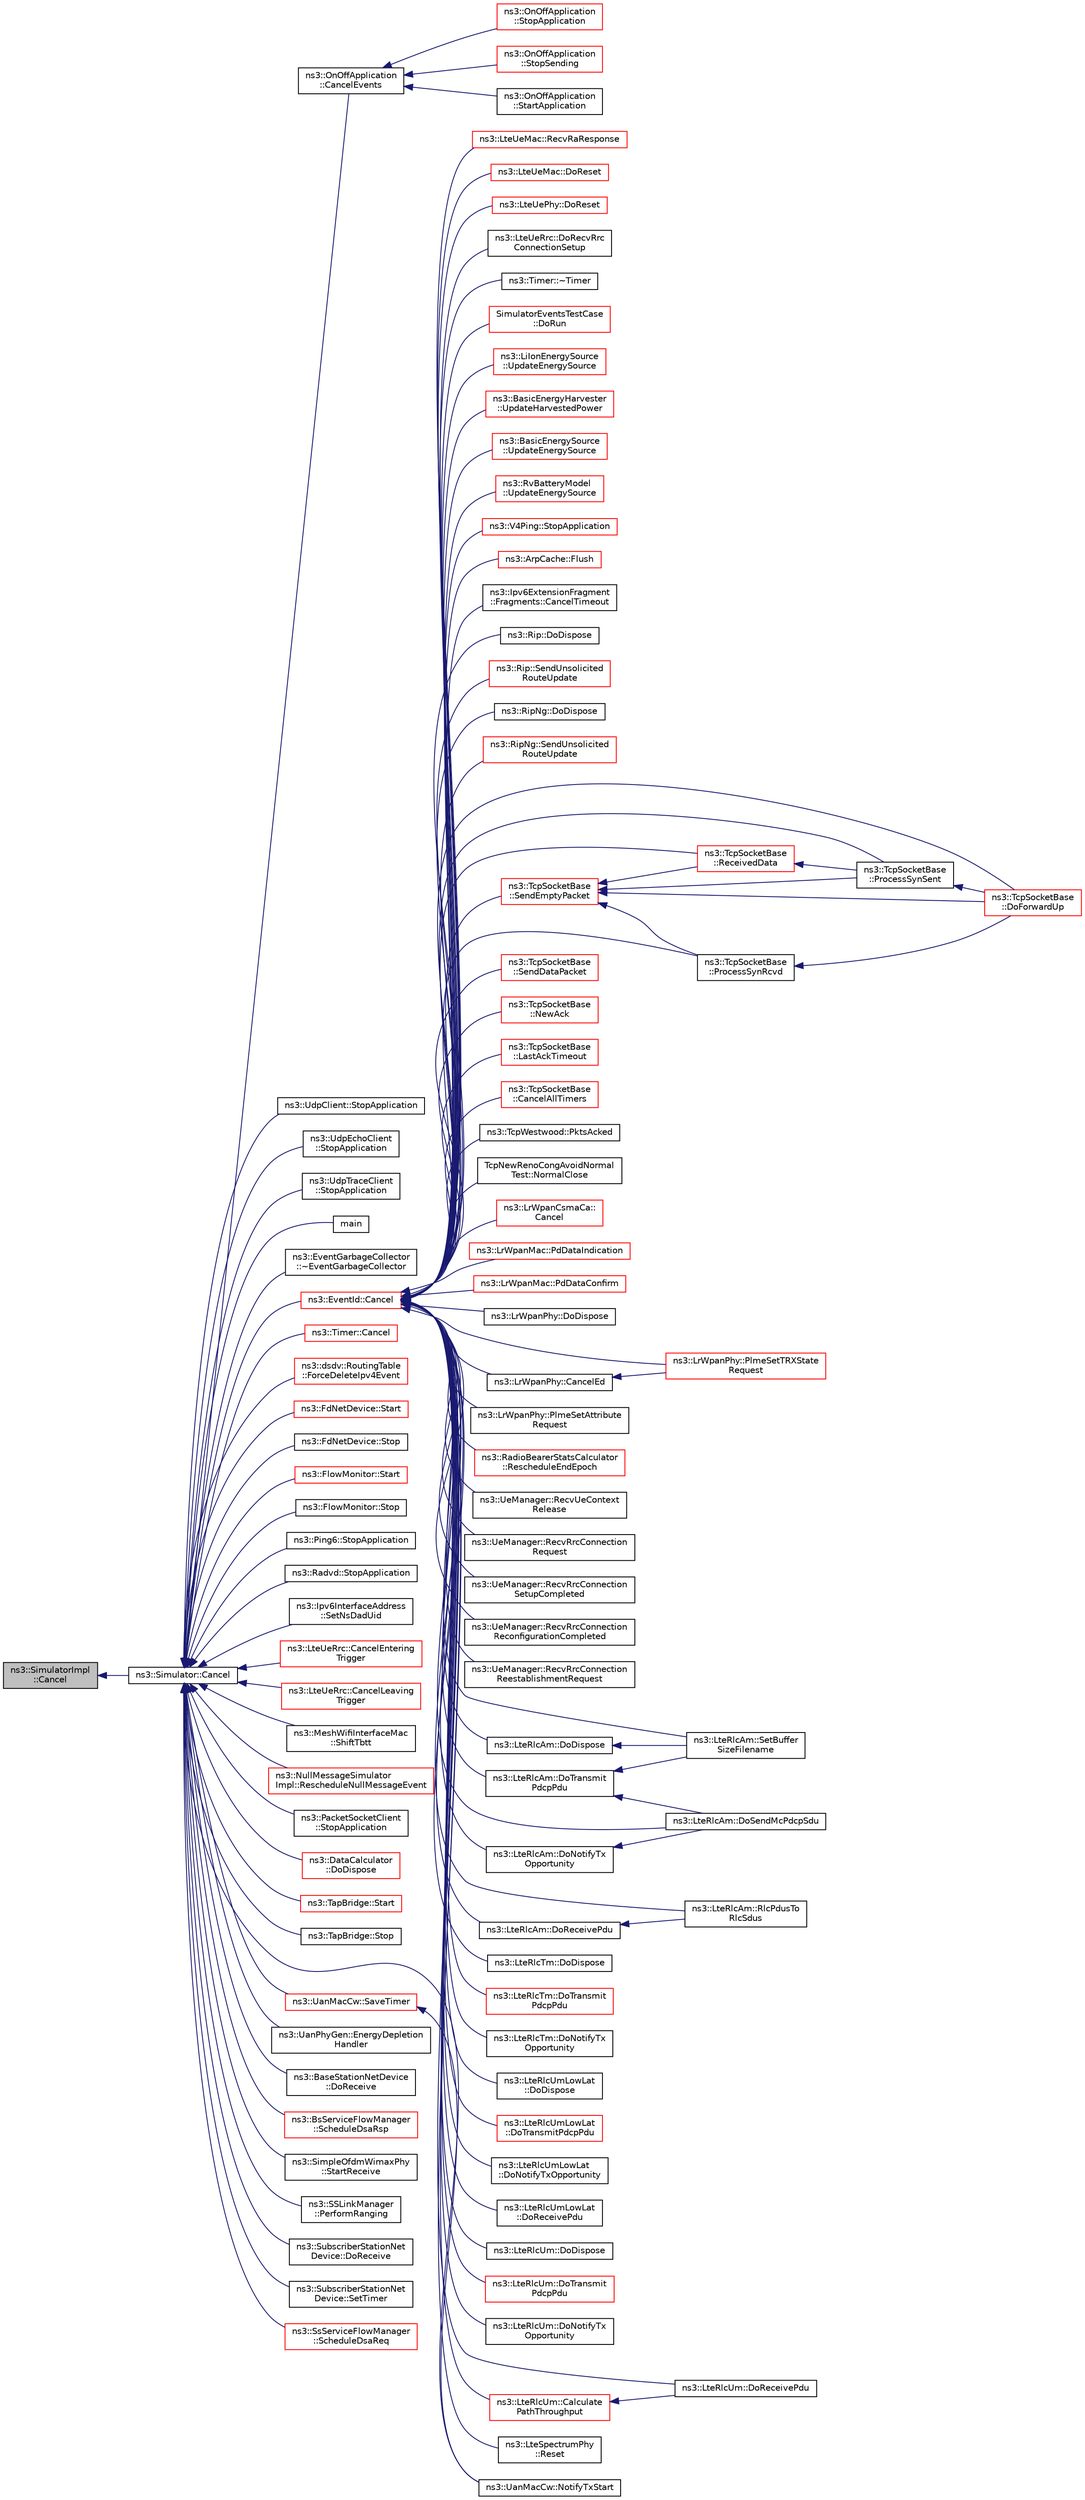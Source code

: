 digraph "ns3::SimulatorImpl::Cancel"
{
  edge [fontname="Helvetica",fontsize="10",labelfontname="Helvetica",labelfontsize="10"];
  node [fontname="Helvetica",fontsize="10",shape=record];
  rankdir="LR";
  Node1 [label="ns3::SimulatorImpl\l::Cancel",height=0.2,width=0.4,color="black", fillcolor="grey75", style="filled", fontcolor="black"];
  Node1 -> Node2 [dir="back",color="midnightblue",fontsize="10",style="solid"];
  Node2 [label="ns3::Simulator::Cancel",height=0.2,width=0.4,color="black", fillcolor="white", style="filled",URL="$d7/deb/classns3_1_1Simulator.html#a1b903a62d6117ef28f7ba3c6500689bf"];
  Node2 -> Node3 [dir="back",color="midnightblue",fontsize="10",style="solid"];
  Node3 [label="ns3::OnOffApplication\l::CancelEvents",height=0.2,width=0.4,color="black", fillcolor="white", style="filled",URL="$dc/d04/classns3_1_1OnOffApplication.html#afb253c6f54b73e7ca4599ad5541bce5c",tooltip="Cancel all pending events. "];
  Node3 -> Node4 [dir="back",color="midnightblue",fontsize="10",style="solid"];
  Node4 [label="ns3::OnOffApplication\l::StartApplication",height=0.2,width=0.4,color="black", fillcolor="white", style="filled",URL="$dc/d04/classns3_1_1OnOffApplication.html#a0d9d5f0f60ec877c788c5c0e55c9587b",tooltip="Application specific startup code. "];
  Node3 -> Node5 [dir="back",color="midnightblue",fontsize="10",style="solid"];
  Node5 [label="ns3::OnOffApplication\l::StopApplication",height=0.2,width=0.4,color="red", fillcolor="white", style="filled",URL="$dc/d04/classns3_1_1OnOffApplication.html#a944980f8e00a8dcfb14fd4d915396ef7",tooltip="Application specific shutdown code. "];
  Node3 -> Node6 [dir="back",color="midnightblue",fontsize="10",style="solid"];
  Node6 [label="ns3::OnOffApplication\l::StopSending",height=0.2,width=0.4,color="red", fillcolor="white", style="filled",URL="$dc/d04/classns3_1_1OnOffApplication.html#ab84ce405602879567f051a16ff8518a8",tooltip="Start an Off period. "];
  Node2 -> Node7 [dir="back",color="midnightblue",fontsize="10",style="solid"];
  Node7 [label="ns3::UdpClient::StopApplication",height=0.2,width=0.4,color="black", fillcolor="white", style="filled",URL="$de/da9/classns3_1_1UdpClient.html#affb385b7a19c3dc83359787d55226712",tooltip="Application specific shutdown code. "];
  Node2 -> Node8 [dir="back",color="midnightblue",fontsize="10",style="solid"];
  Node8 [label="ns3::UdpEchoClient\l::StopApplication",height=0.2,width=0.4,color="black", fillcolor="white", style="filled",URL="$de/d6b/classns3_1_1UdpEchoClient.html#ae7aba9059fa05430d62583804f1504c6",tooltip="Application specific shutdown code. "];
  Node2 -> Node9 [dir="back",color="midnightblue",fontsize="10",style="solid"];
  Node9 [label="ns3::UdpTraceClient\l::StopApplication",height=0.2,width=0.4,color="black", fillcolor="white", style="filled",URL="$d4/d5a/structns3_1_1UdpTraceClient.html#a29693203c27eb211932a0955934bfe7f",tooltip="Application specific shutdown code. "];
  Node2 -> Node10 [dir="back",color="midnightblue",fontsize="10",style="solid"];
  Node10 [label="main",height=0.2,width=0.4,color="black", fillcolor="white", style="filled",URL="$da/d5a/sample-simulator_8cc.html#a0ddf1224851353fc92bfbff6f499fa97"];
  Node2 -> Node11 [dir="back",color="midnightblue",fontsize="10",style="solid"];
  Node11 [label="ns3::EventGarbageCollector\l::~EventGarbageCollector",height=0.2,width=0.4,color="black", fillcolor="white", style="filled",URL="$df/d4e/classns3_1_1EventGarbageCollector.html#ad77d417d7db0bf411456bc8f94bd2b90"];
  Node2 -> Node12 [dir="back",color="midnightblue",fontsize="10",style="solid"];
  Node12 [label="ns3::EventId::Cancel",height=0.2,width=0.4,color="red", fillcolor="white", style="filled",URL="$d1/df8/classns3_1_1EventId.html#a993ae94e48e014e1afd47edb16db7a11"];
  Node12 -> Node13 [dir="back",color="midnightblue",fontsize="10",style="solid"];
  Node13 [label="ns3::Timer::~Timer",height=0.2,width=0.4,color="black", fillcolor="white", style="filled",URL="$d0/d3e/classns3_1_1Timer.html#a28be7e74382598fc10b3f4424c62bb41"];
  Node12 -> Node14 [dir="back",color="midnightblue",fontsize="10",style="solid"];
  Node14 [label="SimulatorEventsTestCase\l::DoRun",height=0.2,width=0.4,color="red", fillcolor="white", style="filled",URL="$da/dc2/classSimulatorEventsTestCase.html#a00040d668dfec666439e200cbf653807",tooltip="Implementation to actually run this TestCase. "];
  Node12 -> Node15 [dir="back",color="midnightblue",fontsize="10",style="solid"];
  Node15 [label="ns3::LiIonEnergySource\l::UpdateEnergySource",height=0.2,width=0.4,color="red", fillcolor="white", style="filled",URL="$dd/d9d/classns3_1_1LiIonEnergySource.html#a189ac70234f5af2d1b1457ea43bd1b9f"];
  Node12 -> Node16 [dir="back",color="midnightblue",fontsize="10",style="solid"];
  Node16 [label="ns3::BasicEnergyHarvester\l::UpdateHarvestedPower",height=0.2,width=0.4,color="red", fillcolor="white", style="filled",URL="$d5/df9/classns3_1_1BasicEnergyHarvester.html#aa1a0d934e9024f469a6b06b3b960f34e"];
  Node12 -> Node17 [dir="back",color="midnightblue",fontsize="10",style="solid"];
  Node17 [label="ns3::BasicEnergySource\l::UpdateEnergySource",height=0.2,width=0.4,color="red", fillcolor="white", style="filled",URL="$d1/db4/classns3_1_1BasicEnergySource.html#a184cad1de97de7162e18f976d987bdaf"];
  Node12 -> Node18 [dir="back",color="midnightblue",fontsize="10",style="solid"];
  Node18 [label="ns3::RvBatteryModel\l::UpdateEnergySource",height=0.2,width=0.4,color="red", fillcolor="white", style="filled",URL="$db/db8/classns3_1_1RvBatteryModel.html#ac0885eeb1b510ffe52531e7e68039d3e"];
  Node12 -> Node19 [dir="back",color="midnightblue",fontsize="10",style="solid"];
  Node19 [label="ns3::V4Ping::StopApplication",height=0.2,width=0.4,color="red", fillcolor="white", style="filled",URL="$d3/da5/classns3_1_1V4Ping.html#afbf27c64128d147b0d51dfa09ce7b1c8",tooltip="Application specific shutdown code. "];
  Node12 -> Node20 [dir="back",color="midnightblue",fontsize="10",style="solid"];
  Node20 [label="ns3::ArpCache::Flush",height=0.2,width=0.4,color="red", fillcolor="white", style="filled",URL="$d4/d81/classns3_1_1ArpCache.html#a7feb098de790b3ed4383dd73a11d856c",tooltip="Clear the ArpCache of all entries. "];
  Node12 -> Node21 [dir="back",color="midnightblue",fontsize="10",style="solid"];
  Node21 [label="ns3::Ipv6ExtensionFragment\l::Fragments::CancelTimeout",height=0.2,width=0.4,color="black", fillcolor="white", style="filled",URL="$d6/d8c/classns3_1_1Ipv6ExtensionFragment_1_1Fragments.html#aa7e326cb73365750954b9b01377287a2",tooltip="Cancel the timeout event. "];
  Node12 -> Node22 [dir="back",color="midnightblue",fontsize="10",style="solid"];
  Node22 [label="ns3::Rip::DoDispose",height=0.2,width=0.4,color="black", fillcolor="white", style="filled",URL="$d7/d2b/classns3_1_1Rip.html#a4b7ea6fdc9d480f3ed80c3daeb946818",tooltip="Dispose this object. "];
  Node12 -> Node23 [dir="back",color="midnightblue",fontsize="10",style="solid"];
  Node23 [label="ns3::Rip::SendUnsolicited\lRouteUpdate",height=0.2,width=0.4,color="red", fillcolor="white", style="filled",URL="$d7/d2b/classns3_1_1Rip.html#aea59ff20475f09e1783bc37d5a8531c0",tooltip="Send Unsolicited Routing Updates on all interfaces. "];
  Node12 -> Node24 [dir="back",color="midnightblue",fontsize="10",style="solid"];
  Node24 [label="ns3::RipNg::DoDispose",height=0.2,width=0.4,color="black", fillcolor="white", style="filled",URL="$da/d75/classns3_1_1RipNg.html#a052d51c5f6f76871e12491780ab3ebf5",tooltip="Dispose this object. "];
  Node12 -> Node25 [dir="back",color="midnightblue",fontsize="10",style="solid"];
  Node25 [label="ns3::RipNg::SendUnsolicited\lRouteUpdate",height=0.2,width=0.4,color="red", fillcolor="white", style="filled",URL="$da/d75/classns3_1_1RipNg.html#af4dc944e60808380f6c5af16bf867fdc",tooltip="Send Unsolicited Routing Updates on all interfaces. "];
  Node12 -> Node26 [dir="back",color="midnightblue",fontsize="10",style="solid"];
  Node26 [label="ns3::TcpSocketBase\l::DoForwardUp",height=0.2,width=0.4,color="red", fillcolor="white", style="filled",URL="$d1/d45/classns3_1_1TcpSocketBase.html#ad5e7b21b9e9371bf9c19da5d3c56aac1",tooltip="Called by TcpSocketBase::ForwardUp{,6}(). "];
  Node12 -> Node27 [dir="back",color="midnightblue",fontsize="10",style="solid"];
  Node27 [label="ns3::TcpSocketBase\l::ProcessSynSent",height=0.2,width=0.4,color="black", fillcolor="white", style="filled",URL="$d1/d45/classns3_1_1TcpSocketBase.html#a2e9b990c6a4d686291033a393290906b",tooltip="Received a packet upon SYN_SENT. "];
  Node27 -> Node26 [dir="back",color="midnightblue",fontsize="10",style="solid"];
  Node12 -> Node28 [dir="back",color="midnightblue",fontsize="10",style="solid"];
  Node28 [label="ns3::TcpSocketBase\l::ProcessSynRcvd",height=0.2,width=0.4,color="black", fillcolor="white", style="filled",URL="$d1/d45/classns3_1_1TcpSocketBase.html#a69113acf27c4b8267c9e107a5dca7cc1",tooltip="Received a packet upon SYN_RCVD. "];
  Node28 -> Node26 [dir="back",color="midnightblue",fontsize="10",style="solid"];
  Node12 -> Node29 [dir="back",color="midnightblue",fontsize="10",style="solid"];
  Node29 [label="ns3::TcpSocketBase\l::SendEmptyPacket",height=0.2,width=0.4,color="red", fillcolor="white", style="filled",URL="$d1/d45/classns3_1_1TcpSocketBase.html#aa858913c9a4480a14d293f1014905b3e",tooltip="Send a empty packet that carries a flag, e.g., ACK. "];
  Node29 -> Node26 [dir="back",color="midnightblue",fontsize="10",style="solid"];
  Node29 -> Node27 [dir="back",color="midnightblue",fontsize="10",style="solid"];
  Node29 -> Node28 [dir="back",color="midnightblue",fontsize="10",style="solid"];
  Node29 -> Node30 [dir="back",color="midnightblue",fontsize="10",style="solid"];
  Node30 [label="ns3::TcpSocketBase\l::ReceivedData",height=0.2,width=0.4,color="red", fillcolor="white", style="filled",URL="$d1/d45/classns3_1_1TcpSocketBase.html#a479e1a8be1ee1b169f87e57a4dc6f73c",tooltip="Recv of a data, put into buffer, call L7 to get it if necessary. "];
  Node30 -> Node27 [dir="back",color="midnightblue",fontsize="10",style="solid"];
  Node12 -> Node31 [dir="back",color="midnightblue",fontsize="10",style="solid"];
  Node31 [label="ns3::TcpSocketBase\l::SendDataPacket",height=0.2,width=0.4,color="red", fillcolor="white", style="filled",URL="$d1/d45/classns3_1_1TcpSocketBase.html#a677488c04da1df87f916953a40e1bd64",tooltip="Extract at most maxSize bytes from the TxBuffer at sequence seq, add the TCP header, and send to TcpL4Protocol. "];
  Node12 -> Node30 [dir="back",color="midnightblue",fontsize="10",style="solid"];
  Node12 -> Node32 [dir="back",color="midnightblue",fontsize="10",style="solid"];
  Node32 [label="ns3::TcpSocketBase\l::NewAck",height=0.2,width=0.4,color="red", fillcolor="white", style="filled",URL="$d1/d45/classns3_1_1TcpSocketBase.html#a13401dd51854607d0521a35bf2622761",tooltip="Update buffers w.r.t. ACK. "];
  Node12 -> Node33 [dir="back",color="midnightblue",fontsize="10",style="solid"];
  Node33 [label="ns3::TcpSocketBase\l::LastAckTimeout",height=0.2,width=0.4,color="red", fillcolor="white", style="filled",URL="$d1/d45/classns3_1_1TcpSocketBase.html#affa65b010fdc8c5f32105f5c8279f50d",tooltip="Timeout at LAST_ACK, close the connection. "];
  Node12 -> Node34 [dir="back",color="midnightblue",fontsize="10",style="solid"];
  Node34 [label="ns3::TcpSocketBase\l::CancelAllTimers",height=0.2,width=0.4,color="red", fillcolor="white", style="filled",URL="$d1/d45/classns3_1_1TcpSocketBase.html#a8dc4de52308fc01262a8c06ae0bcccc5",tooltip="Cancel all timer when endpoint is deleted. "];
  Node12 -> Node35 [dir="back",color="midnightblue",fontsize="10",style="solid"];
  Node35 [label="ns3::TcpWestwood::PktsAcked",height=0.2,width=0.4,color="black", fillcolor="white", style="filled",URL="$de/d56/classns3_1_1TcpWestwood.html#a5e7c9809e45567a0492a685db4b59251",tooltip="Timing information on received ACK. "];
  Node12 -> Node36 [dir="back",color="midnightblue",fontsize="10",style="solid"];
  Node36 [label="TcpNewRenoCongAvoidNormal\lTest::NormalClose",height=0.2,width=0.4,color="black", fillcolor="white", style="filled",URL="$d6/d46/classTcpNewRenoCongAvoidNormalTest.html#a33afb3bc951667bb6d37248e7d57b36b",tooltip="Socket closed normally. "];
  Node12 -> Node37 [dir="back",color="midnightblue",fontsize="10",style="solid"];
  Node37 [label="ns3::LrWpanCsmaCa::\lCancel",height=0.2,width=0.4,color="red", fillcolor="white", style="filled",URL="$df/d61/classns3_1_1LrWpanCsmaCa.html#a7de1debe254ffb064e3c35b159b694a9"];
  Node12 -> Node38 [dir="back",color="midnightblue",fontsize="10",style="solid"];
  Node38 [label="ns3::LrWpanMac::PdDataIndication",height=0.2,width=0.4,color="red", fillcolor="white", style="filled",URL="$db/d57/classns3_1_1LrWpanMac.html#a71139cc1bd26ab1c0a9c2e7791631389"];
  Node12 -> Node39 [dir="back",color="midnightblue",fontsize="10",style="solid"];
  Node39 [label="ns3::LrWpanMac::PdDataConfirm",height=0.2,width=0.4,color="red", fillcolor="white", style="filled",URL="$db/d57/classns3_1_1LrWpanMac.html#ac81207dec57efdb50dc4b1132e68399f"];
  Node12 -> Node40 [dir="back",color="midnightblue",fontsize="10",style="solid"];
  Node40 [label="ns3::LrWpanPhy::DoDispose",height=0.2,width=0.4,color="black", fillcolor="white", style="filled",URL="$d6/d61/classns3_1_1LrWpanPhy.html#acb5cbcd11fdc3712f5a577f3c03849a7"];
  Node12 -> Node41 [dir="back",color="midnightblue",fontsize="10",style="solid"];
  Node41 [label="ns3::LrWpanPhy::PlmeSetTRXState\lRequest",height=0.2,width=0.4,color="red", fillcolor="white", style="filled",URL="$d6/d61/classns3_1_1LrWpanPhy.html#a250bd133e6781745e652c8f3a3c7badc"];
  Node12 -> Node42 [dir="back",color="midnightblue",fontsize="10",style="solid"];
  Node42 [label="ns3::LrWpanPhy::PlmeSetAttribute\lRequest",height=0.2,width=0.4,color="black", fillcolor="white", style="filled",URL="$d6/d61/classns3_1_1LrWpanPhy.html#ab535125df10aec4ccfe0b49d970aa117"];
  Node12 -> Node43 [dir="back",color="midnightblue",fontsize="10",style="solid"];
  Node43 [label="ns3::LrWpanPhy::CancelEd",height=0.2,width=0.4,color="black", fillcolor="white", style="filled",URL="$d6/d61/classns3_1_1LrWpanPhy.html#af05ebca568ec11ec5621f9d361d77295"];
  Node43 -> Node41 [dir="back",color="midnightblue",fontsize="10",style="solid"];
  Node12 -> Node44 [dir="back",color="midnightblue",fontsize="10",style="solid"];
  Node44 [label="ns3::RadioBearerStatsCalculator\l::RescheduleEndEpoch",height=0.2,width=0.4,color="red", fillcolor="white", style="filled",URL="$da/d14/classns3_1_1RadioBearerStatsCalculator.html#a1c0896f7d48a7b0d342c87f1755ffd68"];
  Node12 -> Node45 [dir="back",color="midnightblue",fontsize="10",style="solid"];
  Node45 [label="ns3::UeManager::RecvUeContext\lRelease",height=0.2,width=0.4,color="black", fillcolor="white", style="filled",URL="$de/d99/classns3_1_1UeManager.html#a09e6e92b47575fa170d0b0e4d149c31d"];
  Node12 -> Node46 [dir="back",color="midnightblue",fontsize="10",style="solid"];
  Node46 [label="ns3::UeManager::RecvRrcConnection\lRequest",height=0.2,width=0.4,color="black", fillcolor="white", style="filled",URL="$de/d99/classns3_1_1UeManager.html#af0959818ae542240ccf1caa2b3da19ab",tooltip="Part of the RRC protocol. Implement the LteEnbRrcSapProvider::RecvRrcConnectionRequest interface..."];
  Node12 -> Node47 [dir="back",color="midnightblue",fontsize="10",style="solid"];
  Node47 [label="ns3::UeManager::RecvRrcConnection\lSetupCompleted",height=0.2,width=0.4,color="black", fillcolor="white", style="filled",URL="$de/d99/classns3_1_1UeManager.html#a603086a2beb1901cad3f30c6bfd32544",tooltip="Part of the RRC protocol. Implement the LteEnbRrcSapProvider::RecvRrcConnectionSetupCompleted interfa..."];
  Node12 -> Node48 [dir="back",color="midnightblue",fontsize="10",style="solid"];
  Node48 [label="ns3::UeManager::RecvRrcConnection\lReconfigurationCompleted",height=0.2,width=0.4,color="black", fillcolor="white", style="filled",URL="$de/d99/classns3_1_1UeManager.html#a767171084a3ea38162758d145b705e2a",tooltip="Part of the RRC protocol. Implement the LteEnbRrcSapProvider::RecvRrcConnectionReconfigurationComplet..."];
  Node12 -> Node49 [dir="back",color="midnightblue",fontsize="10",style="solid"];
  Node49 [label="ns3::UeManager::RecvRrcConnection\lReestablishmentRequest",height=0.2,width=0.4,color="black", fillcolor="white", style="filled",URL="$de/d99/classns3_1_1UeManager.html#a02513c99e18c815fc58a05e4b135ecfa",tooltip="Part of the RRC protocol. Implement the LteEnbRrcSapProvider::RecvRrcConnectionReestablishmentRequest..."];
  Node12 -> Node50 [dir="back",color="midnightblue",fontsize="10",style="solid"];
  Node50 [label="ns3::LteRlcAm::DoDispose",height=0.2,width=0.4,color="black", fillcolor="white", style="filled",URL="$d0/d4c/classns3_1_1LteRlcAm.html#a4feb3735466918c203800a129554173c"];
  Node50 -> Node51 [dir="back",color="midnightblue",fontsize="10",style="solid"];
  Node51 [label="ns3::LteRlcAm::SetBuffer\lSizeFilename",height=0.2,width=0.4,color="black", fillcolor="white", style="filled",URL="$d0/d4c/classns3_1_1LteRlcAm.html#a8dc824904cb52c426acc6b778c05eab5"];
  Node12 -> Node52 [dir="back",color="midnightblue",fontsize="10",style="solid"];
  Node52 [label="ns3::LteRlcAm::DoTransmit\lPdcpPdu",height=0.2,width=0.4,color="black", fillcolor="white", style="filled",URL="$d0/d4c/classns3_1_1LteRlcAm.html#a08891c18fe319cee6eede513a65a892b"];
  Node52 -> Node51 [dir="back",color="midnightblue",fontsize="10",style="solid"];
  Node52 -> Node53 [dir="back",color="midnightblue",fontsize="10",style="solid"];
  Node53 [label="ns3::LteRlcAm::DoSendMcPdcpSdu",height=0.2,width=0.4,color="black", fillcolor="white", style="filled",URL="$d0/d4c/classns3_1_1LteRlcAm.html#a82f906888a397ccda58483840418c7e8"];
  Node12 -> Node54 [dir="back",color="midnightblue",fontsize="10",style="solid"];
  Node54 [label="ns3::LteRlcAm::DoNotifyTx\lOpportunity",height=0.2,width=0.4,color="black", fillcolor="white", style="filled",URL="$d0/d4c/classns3_1_1LteRlcAm.html#a3ab44d9541efaa52821f93075eb769f1"];
  Node54 -> Node53 [dir="back",color="midnightblue",fontsize="10",style="solid"];
  Node12 -> Node55 [dir="back",color="midnightblue",fontsize="10",style="solid"];
  Node55 [label="ns3::LteRlcAm::DoReceivePdu",height=0.2,width=0.4,color="black", fillcolor="white", style="filled",URL="$d0/d4c/classns3_1_1LteRlcAm.html#a9351b349aef796a3cda5946574e9435f"];
  Node55 -> Node56 [dir="back",color="midnightblue",fontsize="10",style="solid"];
  Node56 [label="ns3::LteRlcAm::RlcPdusTo\lRlcSdus",height=0.2,width=0.4,color="black", fillcolor="white", style="filled",URL="$d0/d4c/classns3_1_1LteRlcAm.html#a5ea384363b8fa99b66f9eaad80edc2cc"];
  Node12 -> Node51 [dir="back",color="midnightblue",fontsize="10",style="solid"];
  Node12 -> Node53 [dir="back",color="midnightblue",fontsize="10",style="solid"];
  Node12 -> Node56 [dir="back",color="midnightblue",fontsize="10",style="solid"];
  Node12 -> Node57 [dir="back",color="midnightblue",fontsize="10",style="solid"];
  Node57 [label="ns3::LteRlcTm::DoDispose",height=0.2,width=0.4,color="black", fillcolor="white", style="filled",URL="$d1/d86/classns3_1_1LteRlcTm.html#a8e64bf6a5291d7a8476ca990fc0611c0"];
  Node12 -> Node58 [dir="back",color="midnightblue",fontsize="10",style="solid"];
  Node58 [label="ns3::LteRlcTm::DoTransmit\lPdcpPdu",height=0.2,width=0.4,color="red", fillcolor="white", style="filled",URL="$d1/d86/classns3_1_1LteRlcTm.html#a9c3f90afde1ca6665a9744a648e1dc9b"];
  Node12 -> Node59 [dir="back",color="midnightblue",fontsize="10",style="solid"];
  Node59 [label="ns3::LteRlcTm::DoNotifyTx\lOpportunity",height=0.2,width=0.4,color="black", fillcolor="white", style="filled",URL="$d1/d86/classns3_1_1LteRlcTm.html#aeb4bc654a99335459259c0f69650f79b"];
  Node12 -> Node60 [dir="back",color="midnightblue",fontsize="10",style="solid"];
  Node60 [label="ns3::LteRlcUmLowLat\l::DoDispose",height=0.2,width=0.4,color="black", fillcolor="white", style="filled",URL="$dd/df9/classns3_1_1LteRlcUmLowLat.html#a413065cdf00fd2fa2a9578ccbc7a5b31"];
  Node12 -> Node61 [dir="back",color="midnightblue",fontsize="10",style="solid"];
  Node61 [label="ns3::LteRlcUmLowLat\l::DoTransmitPdcpPdu",height=0.2,width=0.4,color="red", fillcolor="white", style="filled",URL="$dd/df9/classns3_1_1LteRlcUmLowLat.html#a570cdc49dbbc3de40fd81c5f31bfcdb9"];
  Node12 -> Node62 [dir="back",color="midnightblue",fontsize="10",style="solid"];
  Node62 [label="ns3::LteRlcUmLowLat\l::DoNotifyTxOpportunity",height=0.2,width=0.4,color="black", fillcolor="white", style="filled",URL="$dd/df9/classns3_1_1LteRlcUmLowLat.html#a7a317025c0a1ff42852387b6665fee30"];
  Node12 -> Node63 [dir="back",color="midnightblue",fontsize="10",style="solid"];
  Node63 [label="ns3::LteRlcUmLowLat\l::DoReceivePdu",height=0.2,width=0.4,color="black", fillcolor="white", style="filled",URL="$dd/df9/classns3_1_1LteRlcUmLowLat.html#a6af3b60ead539ac46666cb2e9b825eb3"];
  Node12 -> Node64 [dir="back",color="midnightblue",fontsize="10",style="solid"];
  Node64 [label="ns3::LteRlcUm::DoDispose",height=0.2,width=0.4,color="black", fillcolor="white", style="filled",URL="$db/d49/classns3_1_1LteRlcUm.html#ab83530e049aa5ff2a3a4dfdbf697d73a"];
  Node12 -> Node65 [dir="back",color="midnightblue",fontsize="10",style="solid"];
  Node65 [label="ns3::LteRlcUm::DoTransmit\lPdcpPdu",height=0.2,width=0.4,color="red", fillcolor="white", style="filled",URL="$db/d49/classns3_1_1LteRlcUm.html#ac7e23317792e8464ac9feafdcd7e1f74"];
  Node12 -> Node66 [dir="back",color="midnightblue",fontsize="10",style="solid"];
  Node66 [label="ns3::LteRlcUm::DoNotifyTx\lOpportunity",height=0.2,width=0.4,color="black", fillcolor="white", style="filled",URL="$db/d49/classns3_1_1LteRlcUm.html#a54a1abae2b97a8a060bc42b6abbf3af4"];
  Node12 -> Node67 [dir="back",color="midnightblue",fontsize="10",style="solid"];
  Node67 [label="ns3::LteRlcUm::DoReceivePdu",height=0.2,width=0.4,color="black", fillcolor="white", style="filled",URL="$db/d49/classns3_1_1LteRlcUm.html#aaba57757b1c5640b7bbe421efb82417a"];
  Node12 -> Node68 [dir="back",color="midnightblue",fontsize="10",style="solid"];
  Node68 [label="ns3::LteRlcUm::Calculate\lPathThroughput",height=0.2,width=0.4,color="red", fillcolor="white", style="filled",URL="$db/d49/classns3_1_1LteRlcUm.html#a54fff036c0cfaf8a314a375578f410bc"];
  Node68 -> Node67 [dir="back",color="midnightblue",fontsize="10",style="solid"];
  Node12 -> Node69 [dir="back",color="midnightblue",fontsize="10",style="solid"];
  Node69 [label="ns3::LteSpectrumPhy\l::Reset",height=0.2,width=0.4,color="black", fillcolor="white", style="filled",URL="$de/def/classns3_1_1LteSpectrumPhy.html#afa0806266a308e644b88f383c5586cc4"];
  Node12 -> Node70 [dir="back",color="midnightblue",fontsize="10",style="solid"];
  Node70 [label="ns3::LteUeMac::RecvRaResponse",height=0.2,width=0.4,color="red", fillcolor="white", style="filled",URL="$d2/d26/classns3_1_1LteUeMac.html#a77ec93865861de0a63e8ec82c129d5ef"];
  Node12 -> Node71 [dir="back",color="midnightblue",fontsize="10",style="solid"];
  Node71 [label="ns3::LteUeMac::DoReset",height=0.2,width=0.4,color="red", fillcolor="white", style="filled",URL="$d2/d26/classns3_1_1LteUeMac.html#ac09e77cbd0034771bc2419d43b2bb5d7"];
  Node12 -> Node72 [dir="back",color="midnightblue",fontsize="10",style="solid"];
  Node72 [label="ns3::LteUePhy::DoReset",height=0.2,width=0.4,color="red", fillcolor="white", style="filled",URL="$da/ddd/classns3_1_1LteUePhy.html#a59ebd3724b9823c6c724e31b0ebbe9b1"];
  Node12 -> Node73 [dir="back",color="midnightblue",fontsize="10",style="solid"];
  Node73 [label="ns3::LteUeRrc::DoRecvRrc\lConnectionSetup",height=0.2,width=0.4,color="black", fillcolor="white", style="filled",URL="$d7/d1c/classns3_1_1LteUeRrc.html#a3cfc766a9d059c1102ef7c2562dccdc9",tooltip="Part of the RRC protocol. Implement the LteUeRrcSapProvider::RecvRrcConnectionSetup interface..."];
  Node2 -> Node74 [dir="back",color="midnightblue",fontsize="10",style="solid"];
  Node74 [label="ns3::Timer::Cancel",height=0.2,width=0.4,color="red", fillcolor="white", style="filled",URL="$d0/d3e/classns3_1_1Timer.html#ac8261489cfc3361ab869ea2387cfc841"];
  Node2 -> Node75 [dir="back",color="midnightblue",fontsize="10",style="solid"];
  Node75 [label="ns3::dsdv::RoutingTable\l::ForceDeleteIpv4Event",height=0.2,width=0.4,color="red", fillcolor="white", style="filled",URL="$da/dc7/classns3_1_1dsdv_1_1RoutingTable.html#a39f4b7725caafbc6cd9f7c5821470d51"];
  Node2 -> Node76 [dir="back",color="midnightblue",fontsize="10",style="solid"];
  Node76 [label="ns3::FdNetDevice::Start",height=0.2,width=0.4,color="red", fillcolor="white", style="filled",URL="$d1/d50/classns3_1_1FdNetDevice.html#a32bda505142d81a4092048bf200ee6fc"];
  Node2 -> Node77 [dir="back",color="midnightblue",fontsize="10",style="solid"];
  Node77 [label="ns3::FdNetDevice::Stop",height=0.2,width=0.4,color="black", fillcolor="white", style="filled",URL="$d1/d50/classns3_1_1FdNetDevice.html#a6849d18a8f1ed78077207057dce6c7ca"];
  Node2 -> Node78 [dir="back",color="midnightblue",fontsize="10",style="solid"];
  Node78 [label="ns3::FlowMonitor::Start",height=0.2,width=0.4,color="red", fillcolor="white", style="filled",URL="$d7/d39/classns3_1_1FlowMonitor.html#a32cb7ddc6d0956518a59f7ed91de7f6d"];
  Node2 -> Node79 [dir="back",color="midnightblue",fontsize="10",style="solid"];
  Node79 [label="ns3::FlowMonitor::Stop",height=0.2,width=0.4,color="black", fillcolor="white", style="filled",URL="$d7/d39/classns3_1_1FlowMonitor.html#a8b6fba3b1978adf6747189d7b2a3d2cc"];
  Node2 -> Node80 [dir="back",color="midnightblue",fontsize="10",style="solid"];
  Node80 [label="ns3::Ping6::StopApplication",height=0.2,width=0.4,color="black", fillcolor="white", style="filled",URL="$d7/dc8/classns3_1_1Ping6.html#a825748c9021a08f526de4373a920861d",tooltip="Stop the application. "];
  Node2 -> Node81 [dir="back",color="midnightblue",fontsize="10",style="solid"];
  Node81 [label="ns3::Radvd::StopApplication",height=0.2,width=0.4,color="black", fillcolor="white", style="filled",URL="$d5/dd8/classns3_1_1Radvd.html#a8aaf0b7f7329e72a67f1293b01e60341",tooltip="Stop the application. "];
  Node2 -> Node82 [dir="back",color="midnightblue",fontsize="10",style="solid"];
  Node82 [label="ns3::Ipv6InterfaceAddress\l::SetNsDadUid",height=0.2,width=0.4,color="black", fillcolor="white", style="filled",URL="$dc/d62/classns3_1_1Ipv6InterfaceAddress.html#a4c0796f13049e78011b78dcfff02826a",tooltip="Set the latest DAD probe packet UID. "];
  Node2 -> Node83 [dir="back",color="midnightblue",fontsize="10",style="solid"];
  Node83 [label="ns3::LteUeRrc::CancelEntering\lTrigger",height=0.2,width=0.4,color="red", fillcolor="white", style="filled",URL="$d7/d1c/classns3_1_1LteUeRrc.html#a9221d85411de5dd375b71b44e3331c5c",tooltip="Clear all the waiting triggers in m_enteringTriggerQueue which are associated with the given measurem..."];
  Node2 -> Node84 [dir="back",color="midnightblue",fontsize="10",style="solid"];
  Node84 [label="ns3::LteUeRrc::CancelLeaving\lTrigger",height=0.2,width=0.4,color="red", fillcolor="white", style="filled",URL="$d7/d1c/classns3_1_1LteUeRrc.html#a3e35c475cfb5361222f1556bfbd3111d",tooltip="Clear all the waiting triggers in m_leavingTriggerQueue which are associated with the given measureme..."];
  Node2 -> Node85 [dir="back",color="midnightblue",fontsize="10",style="solid"];
  Node85 [label="ns3::MeshWifiInterfaceMac\l::ShiftTbtt",height=0.2,width=0.4,color="black", fillcolor="white", style="filled",URL="$d0/dd8/classns3_1_1MeshWifiInterfaceMac.html#a3390bb70ec47d738f6ffb37c476bbcfc",tooltip="Shift TBTT. "];
  Node2 -> Node86 [dir="back",color="midnightblue",fontsize="10",style="solid"];
  Node86 [label="ns3::NullMessageSimulator\lImpl::RescheduleNullMessageEvent",height=0.2,width=0.4,color="red", fillcolor="white", style="filled",URL="$db/dea/classns3_1_1NullMessageSimulatorImpl.html#addc65b52a532801e4f2dc1fdffce2a66"];
  Node2 -> Node87 [dir="back",color="midnightblue",fontsize="10",style="solid"];
  Node87 [label="ns3::PacketSocketClient\l::StopApplication",height=0.2,width=0.4,color="black", fillcolor="white", style="filled",URL="$d0/dcc/classns3_1_1PacketSocketClient.html#ac5a664a8c6265dafd8e45b5897d27545",tooltip="Application specific shutdown code. "];
  Node2 -> Node88 [dir="back",color="midnightblue",fontsize="10",style="solid"];
  Node88 [label="ns3::DataCalculator\l::DoDispose",height=0.2,width=0.4,color="red", fillcolor="white", style="filled",URL="$d6/d5e/classns3_1_1DataCalculator.html#ab131de1ac0b2259992b1aeaca778c75b"];
  Node2 -> Node89 [dir="back",color="midnightblue",fontsize="10",style="solid"];
  Node89 [label="ns3::TapBridge::Start",height=0.2,width=0.4,color="red", fillcolor="white", style="filled",URL="$d3/d97/classns3_1_1TapBridge.html#a729662b8454d1c8202add94ebf389bb9",tooltip="Set a start time for the device. "];
  Node2 -> Node90 [dir="back",color="midnightblue",fontsize="10",style="solid"];
  Node90 [label="ns3::TapBridge::Stop",height=0.2,width=0.4,color="black", fillcolor="white", style="filled",URL="$d3/d97/classns3_1_1TapBridge.html#ab94057d00c75768838fe783eaff278e3"];
  Node2 -> Node91 [dir="back",color="midnightblue",fontsize="10",style="solid"];
  Node91 [label="ns3::UanMacCw::NotifyTxStart",height=0.2,width=0.4,color="black", fillcolor="white", style="filled",URL="$da/db3/classns3_1_1UanMacCw.html#a1b2946271fb366ede005bd76d8a841ec"];
  Node2 -> Node92 [dir="back",color="midnightblue",fontsize="10",style="solid"];
  Node92 [label="ns3::UanMacCw::SaveTimer",height=0.2,width=0.4,color="red", fillcolor="white", style="filled",URL="$da/db3/classns3_1_1UanMacCw.html#adf36d5205c9faa7ed420ba1dce1114b2"];
  Node92 -> Node91 [dir="back",color="midnightblue",fontsize="10",style="solid"];
  Node2 -> Node93 [dir="back",color="midnightblue",fontsize="10",style="solid"];
  Node93 [label="ns3::UanPhyGen::EnergyDepletion\lHandler",height=0.2,width=0.4,color="black", fillcolor="white", style="filled",URL="$da/d4e/classns3_1_1UanPhyGen.html#a9fc9ae8608f76b03504e72f555e72aa8"];
  Node2 -> Node94 [dir="back",color="midnightblue",fontsize="10",style="solid"];
  Node94 [label="ns3::BaseStationNetDevice\l::DoReceive",height=0.2,width=0.4,color="black", fillcolor="white", style="filled",URL="$dd/d73/classns3_1_1BaseStationNetDevice.html#a0a6bf3deb17ab1adde07a1ed62875067",tooltip="Receive packet. "];
  Node2 -> Node95 [dir="back",color="midnightblue",fontsize="10",style="solid"];
  Node95 [label="ns3::BsServiceFlowManager\l::ScheduleDsaRsp",height=0.2,width=0.4,color="red", fillcolor="white", style="filled",URL="$d5/d5e/classns3_1_1BsServiceFlowManager.html#a70acd126e153faa38588075406ec1d5b"];
  Node2 -> Node96 [dir="back",color="midnightblue",fontsize="10",style="solid"];
  Node96 [label="ns3::SimpleOfdmWimaxPhy\l::StartReceive",height=0.2,width=0.4,color="black", fillcolor="white", style="filled",URL="$d5/dba/classns3_1_1SimpleOfdmWimaxPhy.html#afd0ada1680b119d166fb3cf65d804f13",tooltip="start the reception of a fec block "];
  Node2 -> Node97 [dir="back",color="midnightblue",fontsize="10",style="solid"];
  Node97 [label="ns3::SSLinkManager\l::PerformRanging",height=0.2,width=0.4,color="black", fillcolor="white", style="filled",URL="$d4/d41/classns3_1_1SSLinkManager.html#acd42fe66d1a247c52410fb6082e994d1"];
  Node2 -> Node98 [dir="back",color="midnightblue",fontsize="10",style="solid"];
  Node98 [label="ns3::SubscriberStationNet\lDevice::DoReceive",height=0.2,width=0.4,color="black", fillcolor="white", style="filled",URL="$d4/de5/classns3_1_1SubscriberStationNetDevice.html#a2cdd421837891adea005eb7cde668a1f"];
  Node2 -> Node99 [dir="back",color="midnightblue",fontsize="10",style="solid"];
  Node99 [label="ns3::SubscriberStationNet\lDevice::SetTimer",height=0.2,width=0.4,color="black", fillcolor="white", style="filled",URL="$d4/de5/classns3_1_1SubscriberStationNetDevice.html#a6eecf760ab983e9d6d44c76d356fce9b",tooltip="Set timer. If in stopped state, the EventId passed in the first argument will be cancelled. If not, the second parameter will be set to the value of the first parameter. "];
  Node2 -> Node100 [dir="back",color="midnightblue",fontsize="10",style="solid"];
  Node100 [label="ns3::SsServiceFlowManager\l::ScheduleDsaReq",height=0.2,width=0.4,color="red", fillcolor="white", style="filled",URL="$d4/dc3/classns3_1_1SsServiceFlowManager.html#a052a9d96dea7f79a7408d19a9a20b875"];
}
